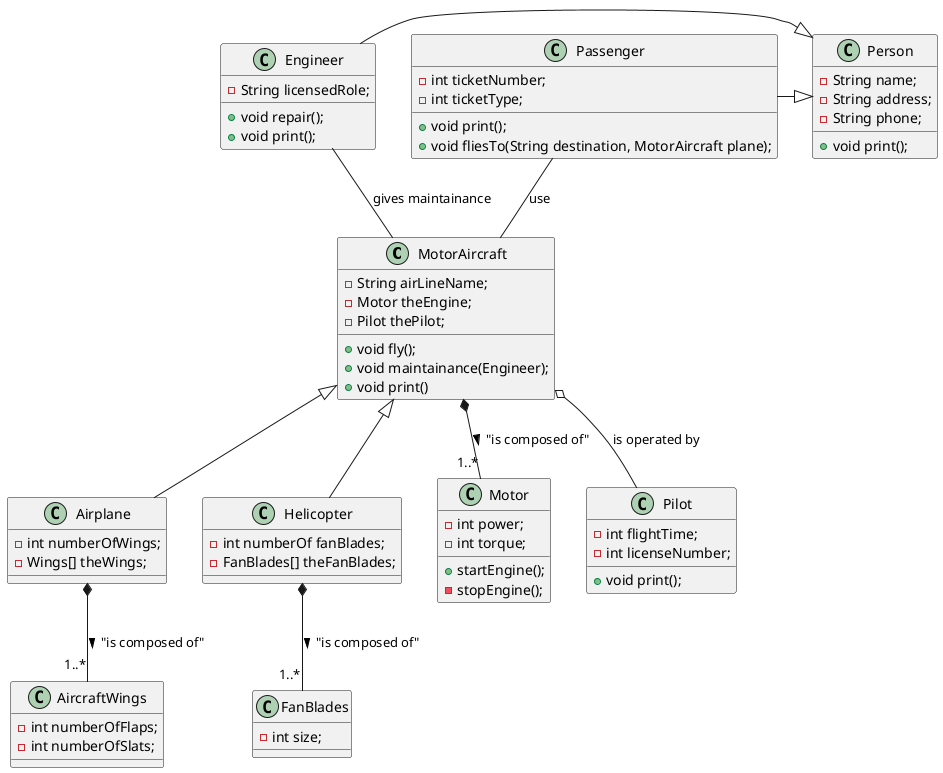 @startuml

class MotorAircraft{
    -String airLineName;
    -Motor theEngine;
    -Pilot thePilot;
    +void fly();
    +void maintainance(Engineer);
    +void print()
}

class Airplane{
    -int numberOfWings;
    -Wings[] theWings;
}

class Helicopter{
    -int numberOf fanBlades;
    -FanBlades[] theFanBlades;
}

class Motor{
    -int power;
    -int torque;
    +startEngine();
    -stopEngine();
}

class AircraftWings{
    -int numberOfFlaps;
    -int numberOfSlats;
}

class FanBlades{
    -int size;
}

class Pilot{
    -int flightTime;
    -int licenseNumber;
    +void print();
}

class Passenger{
    -int ticketNumber;
    -int ticketType;
    +void print();
    +void fliesTo(String destination, MotorAircraft plane);
}

class Engineer{
    -String licensedRole;
    +void repair();
    +void print();
}

class Person{
    -String name;
    -String address;
    -String phone;
    +void print();
}

Engineer -|> Person
Passenger -|> Person
Engineer -- MotorAircraft : "gives maintainance"
Passenger -- MotorAircraft : "use"
MotorAircraft o-- Pilot : "is operated by"
MotorAircraft *-- "1..*" Motor : > "is composed of"
MotorAircraft <|-- Airplane
MotorAircraft <|-- Helicopter
Airplane *-- "1..*" AircraftWings : > "is composed of"
Helicopter *-- "1..*" FanBlades : > "is composed of"
@enduml
